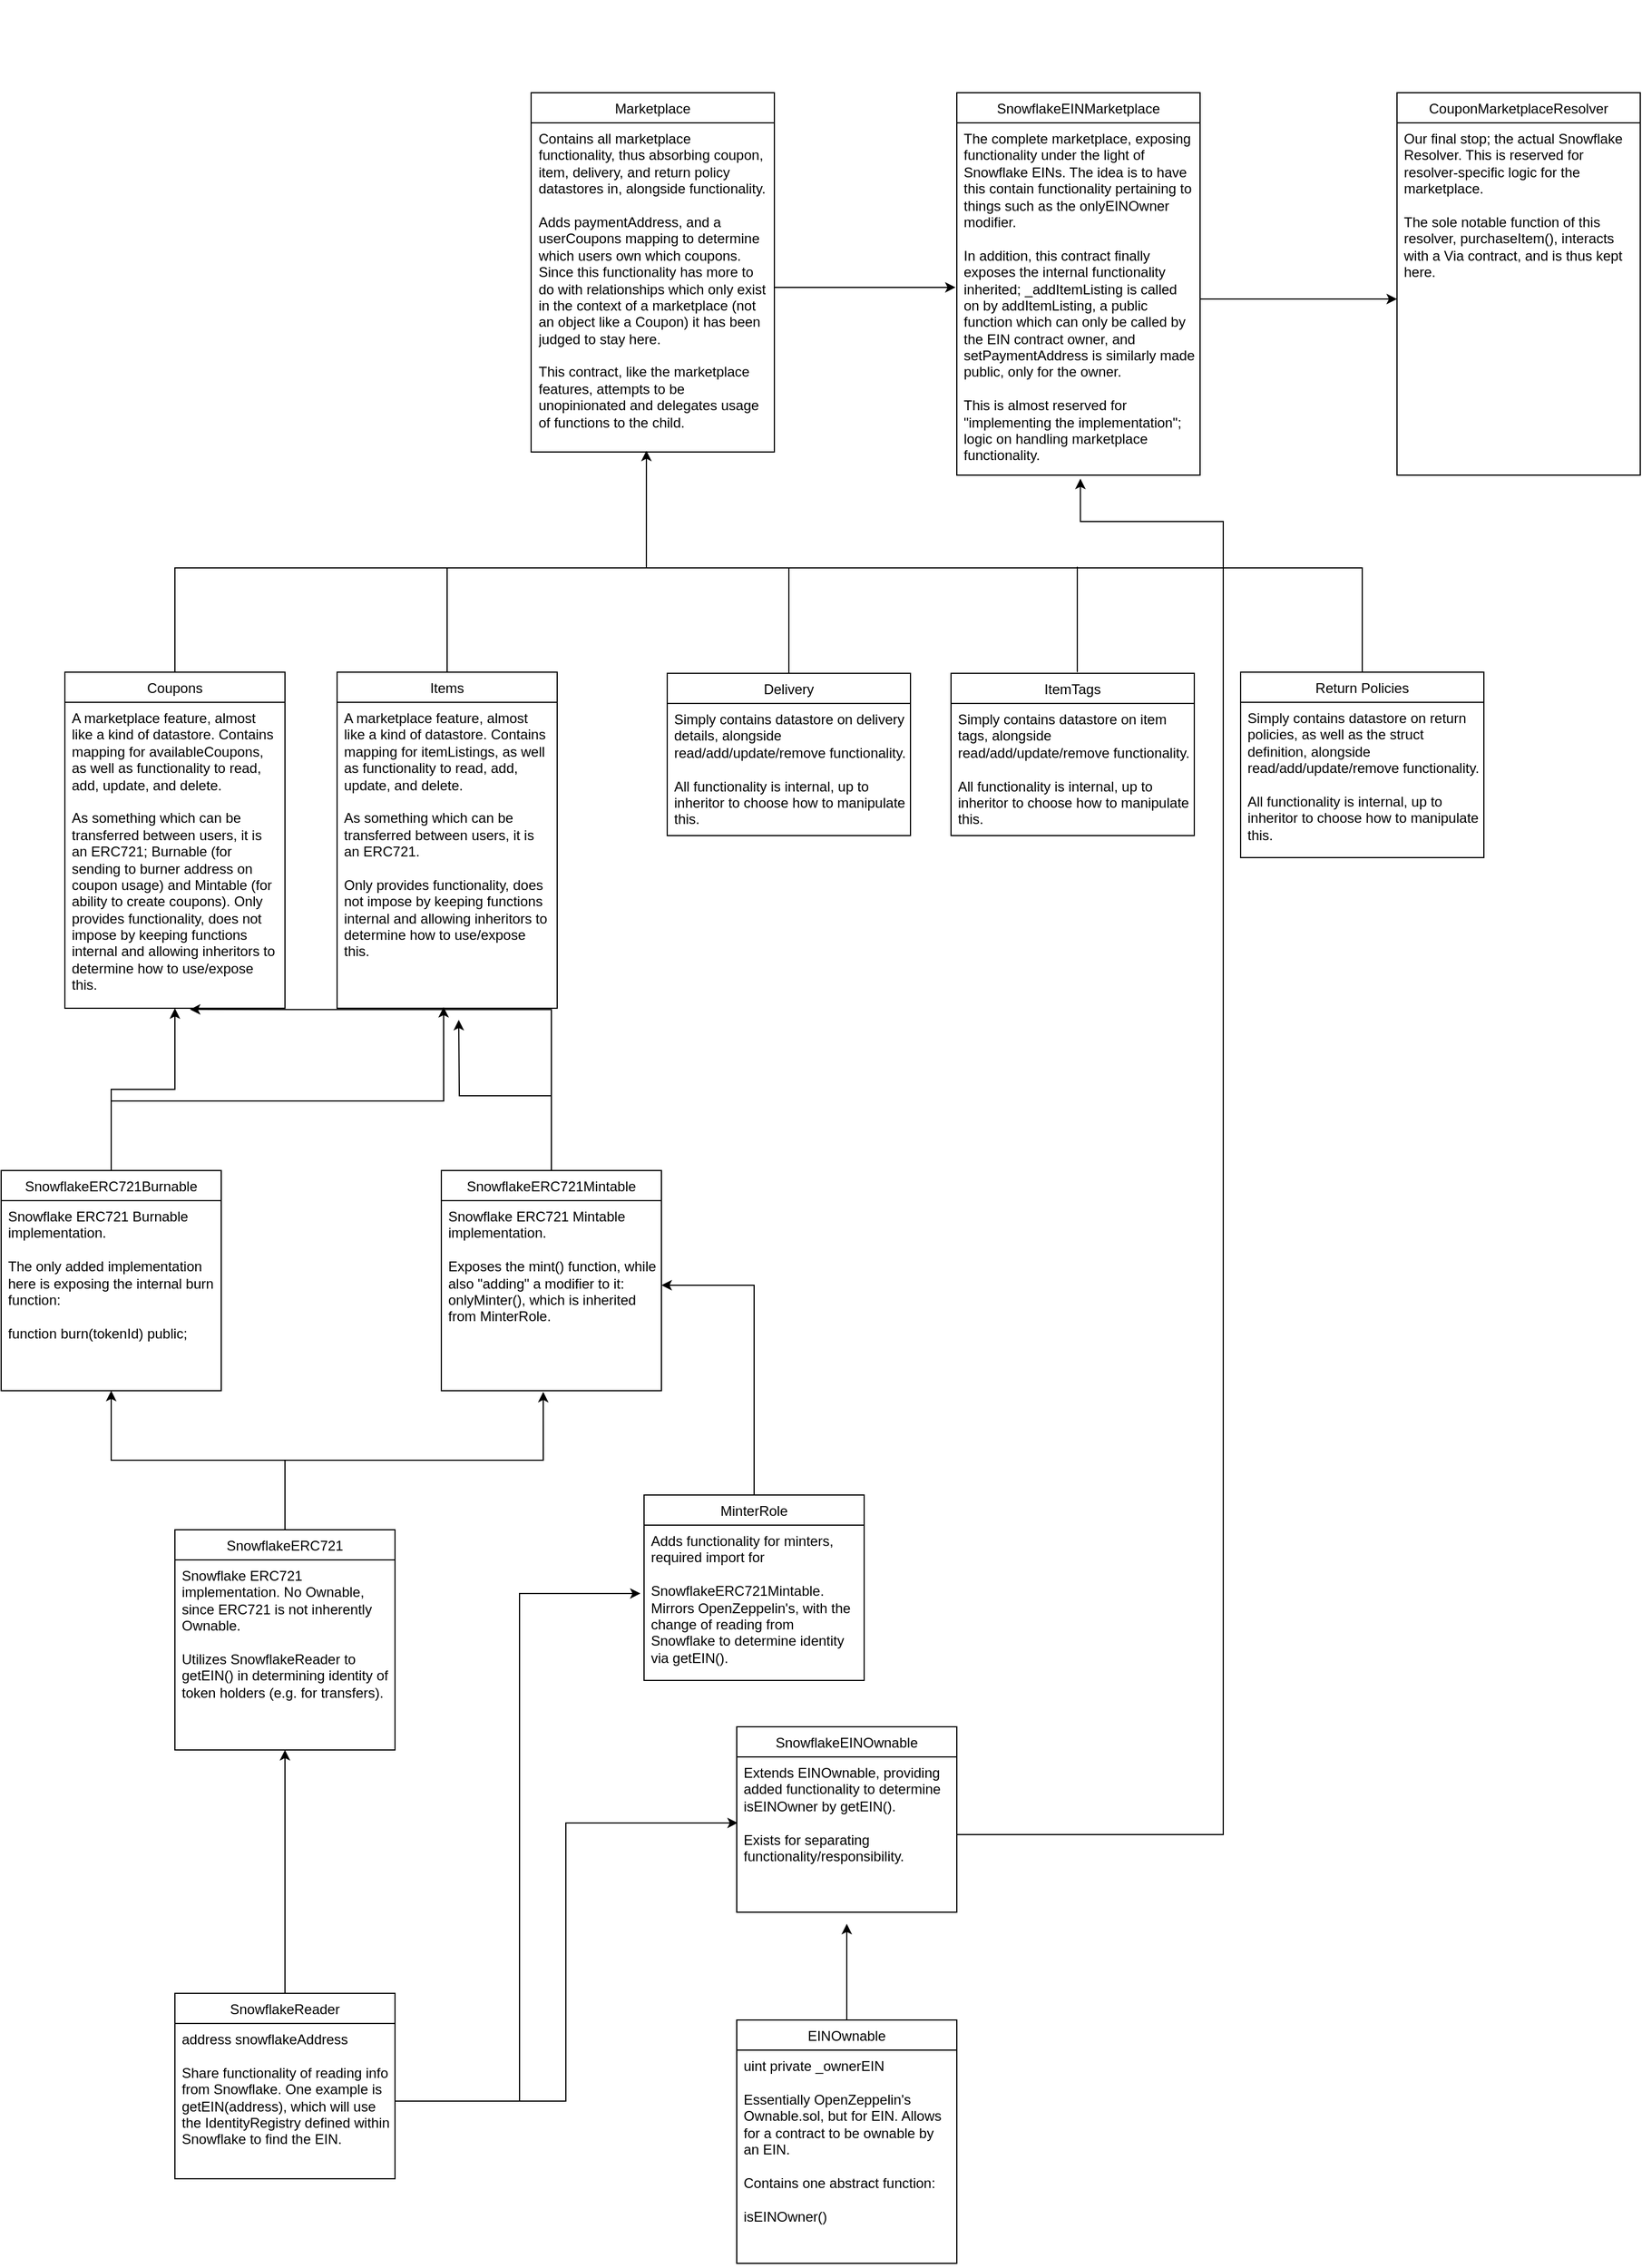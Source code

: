 <mxfile version="10.5.4" type="device"><diagram id="VbwmpeJzyB02Lw9toE4M" name="Page-1"><mxGraphModel dx="2215" dy="1307" grid="1" gridSize="10" guides="1" tooltips="1" connect="1" arrows="1" fold="1" page="1" pageScale="1" pageWidth="3200" pageHeight="2000" math="0" shadow="0"><root><mxCell id="0"/><mxCell id="1" parent="0"/><mxCell id="uWip6Y0P3YX3uheptB1s-40" style="edgeStyle=orthogonalEdgeStyle;rounded=0;orthogonalLoop=1;jettySize=auto;html=1;entryX=0.5;entryY=1;entryDx=0;entryDy=0;" edge="1" parent="1" source="ikINOjO4403HQZoZSKSY-11" target="uWip6Y0P3YX3uheptB1s-3"><mxGeometry relative="1" as="geometry"><mxPoint x="255" y="1590" as="targetPoint"/></mxGeometry></mxCell><mxCell id="ikINOjO4403HQZoZSKSY-11" value="SnowflakeReader" style="swimlane;fontStyle=0;childLayout=stackLayout;horizontal=1;startSize=26;fillColor=none;horizontalStack=0;resizeParent=1;resizeParentMax=0;resizeLast=0;collapsible=1;marginBottom=0;" parent="1" vertex="1"><mxGeometry x="175" y="1780" width="190" height="160" as="geometry"/></mxCell><mxCell id="ikINOjO4403HQZoZSKSY-13" value="address snowflakeAddress&#xA;&#xA;Share functionality of reading info from Snowflake. One example is getEIN(address), which will use the IdentityRegistry defined within Snowflake to find the EIN.&#xA;" style="text;strokeColor=none;fillColor=none;align=left;verticalAlign=top;spacingLeft=4;spacingRight=4;overflow=hidden;rotatable=0;points=[[0,0.5],[1,0.5]];portConstraint=eastwest;whiteSpace=wrap;" parent="ikINOjO4403HQZoZSKSY-11" vertex="1"><mxGeometry y="26" width="190" height="134" as="geometry"/></mxCell><mxCell id="uWip6Y0P3YX3uheptB1s-25" style="edgeStyle=orthogonalEdgeStyle;rounded=0;orthogonalLoop=1;jettySize=auto;html=1;" edge="1" parent="1" source="ikINOjO4403HQZoZSKSY-15"><mxGeometry relative="1" as="geometry"><mxPoint x="755" y="1720" as="targetPoint"/></mxGeometry></mxCell><mxCell id="ikINOjO4403HQZoZSKSY-15" value="EINOwnable" style="swimlane;fontStyle=0;childLayout=stackLayout;horizontal=1;startSize=26;fillColor=none;horizontalStack=0;resizeParent=1;resizeParentMax=0;resizeLast=0;collapsible=1;marginBottom=0;" parent="1" vertex="1"><mxGeometry x="660" y="1803" width="190" height="210" as="geometry"/></mxCell><mxCell id="ikINOjO4403HQZoZSKSY-16" value="uint private _ownerEIN&#xA;&#xA;Essentially OpenZeppelin's Ownable.sol, but for EIN. Allows for a contract to be ownable by an EIN. &#xA;&#xA;Contains one abstract function:&#xA;&#xA;isEINOwner()" style="text;strokeColor=none;fillColor=none;align=left;verticalAlign=top;spacingLeft=4;spacingRight=4;overflow=hidden;rotatable=0;points=[[0,0.5],[1,0.5]];portConstraint=eastwest;whiteSpace=wrap;" parent="ikINOjO4403HQZoZSKSY-15" vertex="1"><mxGeometry y="26" width="190" height="184" as="geometry"/></mxCell><mxCell id="ikINOjO4403HQZoZSKSY-17" value="SnowflakeEINOwnable" style="swimlane;fontStyle=0;childLayout=stackLayout;horizontal=1;startSize=26;fillColor=none;horizontalStack=0;resizeParent=1;resizeParentMax=0;resizeLast=0;collapsible=1;marginBottom=0;" parent="1" vertex="1"><mxGeometry x="660" y="1550" width="190" height="160" as="geometry"/></mxCell><mxCell id="ikINOjO4403HQZoZSKSY-18" value="Extends EINOwnable, providing added functionality to determine isEINOwner by getEIN(). &#xA;&#xA;Exists for separating functionality/responsibility. " style="text;strokeColor=none;fillColor=none;align=left;verticalAlign=top;spacingLeft=4;spacingRight=4;overflow=hidden;rotatable=0;points=[[0,0.5],[1,0.5]];portConstraint=eastwest;whiteSpace=wrap;" parent="ikINOjO4403HQZoZSKSY-17" vertex="1"><mxGeometry y="26" width="190" height="134" as="geometry"/></mxCell><mxCell id="uWip6Y0P3YX3uheptB1s-26" style="edgeStyle=orthogonalEdgeStyle;rounded=0;orthogonalLoop=1;jettySize=auto;html=1;entryX=1;entryY=0.445;entryDx=0;entryDy=0;entryPerimeter=0;" edge="1" parent="1" source="uWip6Y0P3YX3uheptB1s-1" target="uWip6Y0P3YX3uheptB1s-8"><mxGeometry relative="1" as="geometry"><mxPoint x="610" y="1170" as="targetPoint"/></mxGeometry></mxCell><mxCell id="uWip6Y0P3YX3uheptB1s-1" value="MinterRole" style="swimlane;fontStyle=0;childLayout=stackLayout;horizontal=1;startSize=26;fillColor=none;horizontalStack=0;resizeParent=1;resizeParentMax=0;resizeLast=0;collapsible=1;marginBottom=0;" vertex="1" parent="1"><mxGeometry x="580" y="1350" width="190" height="160" as="geometry"/></mxCell><mxCell id="uWip6Y0P3YX3uheptB1s-2" value="Adds functionality for minters, required import for &#xA;&#xA;SnowflakeERC721Mintable. Mirrors OpenZeppelin's, with the change of reading from Snowflake to determine identity via getEIN().&#xA;" style="text;strokeColor=none;fillColor=none;align=left;verticalAlign=top;spacingLeft=4;spacingRight=4;overflow=hidden;rotatable=0;points=[[0,0.5],[1,0.5]];portConstraint=eastwest;whiteSpace=wrap;" vertex="1" parent="uWip6Y0P3YX3uheptB1s-1"><mxGeometry y="26" width="190" height="134" as="geometry"/></mxCell><mxCell id="uWip6Y0P3YX3uheptB1s-38" style="edgeStyle=orthogonalEdgeStyle;rounded=0;orthogonalLoop=1;jettySize=auto;html=1;entryX=0.5;entryY=1;entryDx=0;entryDy=0;" edge="1" parent="1" source="uWip6Y0P3YX3uheptB1s-3" target="uWip6Y0P3YX3uheptB1s-5"><mxGeometry relative="1" as="geometry"/></mxCell><mxCell id="uWip6Y0P3YX3uheptB1s-39" style="edgeStyle=orthogonalEdgeStyle;rounded=0;orthogonalLoop=1;jettySize=auto;html=1;entryX=0.463;entryY=1.006;entryDx=0;entryDy=0;entryPerimeter=0;" edge="1" parent="1" source="uWip6Y0P3YX3uheptB1s-3" target="uWip6Y0P3YX3uheptB1s-8"><mxGeometry relative="1" as="geometry"/></mxCell><mxCell id="uWip6Y0P3YX3uheptB1s-3" value="SnowflakeERC721" style="swimlane;fontStyle=0;childLayout=stackLayout;horizontal=1;startSize=26;fillColor=none;horizontalStack=0;resizeParent=1;resizeParentMax=0;resizeLast=0;collapsible=1;marginBottom=0;" vertex="1" parent="1"><mxGeometry x="175" y="1380" width="190" height="190" as="geometry"/></mxCell><mxCell id="uWip6Y0P3YX3uheptB1s-4" value="Snowflake ERC721 implementation. No Ownable, since ERC721 is not inherently Ownable.&#xA;&#xA;Utilizes SnowflakeReader to getEIN() in determining identity of token holders (e.g. for transfers)." style="text;strokeColor=none;fillColor=none;align=left;verticalAlign=top;spacingLeft=4;spacingRight=4;overflow=hidden;rotatable=0;points=[[0,0.5],[1,0.5]];portConstraint=eastwest;whiteSpace=wrap;" vertex="1" parent="uWip6Y0P3YX3uheptB1s-3"><mxGeometry y="26" width="190" height="164" as="geometry"/></mxCell><mxCell id="uWip6Y0P3YX3uheptB1s-34" style="edgeStyle=orthogonalEdgeStyle;rounded=0;orthogonalLoop=1;jettySize=auto;html=1;entryX=0.5;entryY=1;entryDx=0;entryDy=0;" edge="1" parent="1" source="uWip6Y0P3YX3uheptB1s-5" target="uWip6Y0P3YX3uheptB1s-9"><mxGeometry relative="1" as="geometry"/></mxCell><mxCell id="uWip6Y0P3YX3uheptB1s-35" style="edgeStyle=orthogonalEdgeStyle;rounded=0;orthogonalLoop=1;jettySize=auto;html=1;entryX=0.484;entryY=0.996;entryDx=0;entryDy=0;entryPerimeter=0;" edge="1" parent="1" source="uWip6Y0P3YX3uheptB1s-5" target="uWip6Y0P3YX3uheptB1s-12"><mxGeometry relative="1" as="geometry"><Array as="points"><mxPoint x="120" y="1010"/><mxPoint x="407" y="1010"/></Array></mxGeometry></mxCell><mxCell id="uWip6Y0P3YX3uheptB1s-5" value="SnowflakeERC721Burnable" style="swimlane;fontStyle=0;childLayout=stackLayout;horizontal=1;startSize=26;fillColor=none;horizontalStack=0;resizeParent=1;resizeParentMax=0;resizeLast=0;collapsible=1;marginBottom=0;" vertex="1" parent="1"><mxGeometry x="25" y="1070" width="190" height="190" as="geometry"/></mxCell><mxCell id="uWip6Y0P3YX3uheptB1s-6" value="Snowflake ERC721 Burnable implementation. &#xA;&#xA;The only added implementation here is exposing the internal burn function:&#xA;&#xA;function burn(tokenId) public;" style="text;strokeColor=none;fillColor=none;align=left;verticalAlign=top;spacingLeft=4;spacingRight=4;overflow=hidden;rotatable=0;points=[[0,0.5],[1,0.5]];portConstraint=eastwest;whiteSpace=wrap;" vertex="1" parent="uWip6Y0P3YX3uheptB1s-5"><mxGeometry y="26" width="190" height="164" as="geometry"/></mxCell><mxCell id="uWip6Y0P3YX3uheptB1s-36" style="edgeStyle=orthogonalEdgeStyle;rounded=0;orthogonalLoop=1;jettySize=auto;html=1;entryX=0.568;entryY=1.004;entryDx=0;entryDy=0;entryPerimeter=0;" edge="1" parent="1" source="uWip6Y0P3YX3uheptB1s-7" target="uWip6Y0P3YX3uheptB1s-10"><mxGeometry relative="1" as="geometry"/></mxCell><mxCell id="uWip6Y0P3YX3uheptB1s-37" style="edgeStyle=orthogonalEdgeStyle;rounded=0;orthogonalLoop=1;jettySize=auto;html=1;" edge="1" parent="1" source="uWip6Y0P3YX3uheptB1s-7"><mxGeometry relative="1" as="geometry"><mxPoint x="420" y="940" as="targetPoint"/></mxGeometry></mxCell><mxCell id="uWip6Y0P3YX3uheptB1s-7" value="SnowflakeERC721Mintable" style="swimlane;fontStyle=0;childLayout=stackLayout;horizontal=1;startSize=26;fillColor=none;horizontalStack=0;resizeParent=1;resizeParentMax=0;resizeLast=0;collapsible=1;marginBottom=0;" vertex="1" parent="1"><mxGeometry x="405" y="1070" width="190" height="190" as="geometry"/></mxCell><mxCell id="uWip6Y0P3YX3uheptB1s-8" value="Snowflake ERC721 Mintable implementation. &#xA;&#xA;Exposes the mint() function, while also &quot;adding&quot; a modifier to it: onlyMinter(), which is inherited from MinterRole. " style="text;strokeColor=none;fillColor=none;align=left;verticalAlign=top;spacingLeft=4;spacingRight=4;overflow=hidden;rotatable=0;points=[[0,0.5],[1,0.5]];portConstraint=eastwest;whiteSpace=wrap;" vertex="1" parent="uWip6Y0P3YX3uheptB1s-7"><mxGeometry y="26" width="190" height="164" as="geometry"/></mxCell><mxCell id="uWip6Y0P3YX3uheptB1s-44" style="edgeStyle=orthogonalEdgeStyle;rounded=0;orthogonalLoop=1;jettySize=auto;html=1;entryX=0.474;entryY=0.996;entryDx=0;entryDy=0;entryPerimeter=0;" edge="1" parent="1" source="uWip6Y0P3YX3uheptB1s-9" target="uWip6Y0P3YX3uheptB1s-20"><mxGeometry relative="1" as="geometry"><Array as="points"><mxPoint x="175" y="550"/><mxPoint x="582" y="550"/></Array></mxGeometry></mxCell><mxCell id="uWip6Y0P3YX3uheptB1s-9" value="Coupons" style="swimlane;fontStyle=0;childLayout=stackLayout;horizontal=1;startSize=26;fillColor=none;horizontalStack=0;resizeParent=1;resizeParentMax=0;resizeLast=0;collapsible=1;marginBottom=0;" vertex="1" parent="1"><mxGeometry x="80" y="640" width="190" height="290" as="geometry"/></mxCell><mxCell id="uWip6Y0P3YX3uheptB1s-10" value="A marketplace feature, almost like a kind of datastore. Contains mapping for availableCoupons, as well as functionality to read, add, update, and delete.&#xA;&#xA;As something which can be transferred between users, it is an ERC721; Burnable (for sending to burner address on coupon usage) and Mintable (for ability to create coupons). Only provides functionality, does not impose by keeping functions internal and allowing inheritors to determine how to use/expose this." style="text;strokeColor=none;fillColor=none;align=left;verticalAlign=top;spacingLeft=4;spacingRight=4;overflow=hidden;rotatable=0;points=[[0,0.5],[1,0.5]];portConstraint=eastwest;whiteSpace=wrap;" vertex="1" parent="uWip6Y0P3YX3uheptB1s-9"><mxGeometry y="26" width="190" height="264" as="geometry"/></mxCell><mxCell id="uWip6Y0P3YX3uheptB1s-11" value="Items" style="swimlane;fontStyle=0;childLayout=stackLayout;horizontal=1;startSize=26;fillColor=none;horizontalStack=0;resizeParent=1;resizeParentMax=0;resizeLast=0;collapsible=1;marginBottom=0;" vertex="1" parent="1"><mxGeometry x="315" y="640" width="190" height="290" as="geometry"/></mxCell><mxCell id="uWip6Y0P3YX3uheptB1s-12" value="A marketplace feature, almost like a kind of datastore. Contains mapping for itemListings, as well as functionality to read, add, update, and delete.&#xA;&#xA;As something which can be transferred between users, it is an ERC721.&#xA;&#xA;Only provides functionality, does not impose by keeping functions internal and allowing inheritors to determine how to use/expose this." style="text;strokeColor=none;fillColor=none;align=left;verticalAlign=top;spacingLeft=4;spacingRight=4;overflow=hidden;rotatable=0;points=[[0,0.5],[1,0.5]];portConstraint=eastwest;whiteSpace=wrap;" vertex="1" parent="uWip6Y0P3YX3uheptB1s-11"><mxGeometry y="26" width="190" height="264" as="geometry"/></mxCell><mxCell id="uWip6Y0P3YX3uheptB1s-13" value="Delivery" style="swimlane;fontStyle=0;childLayout=stackLayout;horizontal=1;startSize=26;fillColor=none;horizontalStack=0;resizeParent=1;resizeParentMax=0;resizeLast=0;collapsible=1;marginBottom=0;" vertex="1" parent="1"><mxGeometry x="600" y="641" width="210" height="140" as="geometry"/></mxCell><mxCell id="uWip6Y0P3YX3uheptB1s-14" value="Simply contains datastore on delivery details, alongside read/add/update/remove functionality. &#xA;&#xA;All functionality is internal, up to inheritor to choose how to manipulate this." style="text;strokeColor=none;fillColor=none;align=left;verticalAlign=top;spacingLeft=4;spacingRight=4;overflow=hidden;rotatable=0;points=[[0,0.5],[1,0.5]];portConstraint=eastwest;whiteSpace=wrap;" vertex="1" parent="uWip6Y0P3YX3uheptB1s-13"><mxGeometry y="26" width="210" height="114" as="geometry"/></mxCell><mxCell id="uWip6Y0P3YX3uheptB1s-15" value="ItemTags" style="swimlane;fontStyle=0;childLayout=stackLayout;horizontal=1;startSize=26;fillColor=none;horizontalStack=0;resizeParent=1;resizeParentMax=0;resizeLast=0;collapsible=1;marginBottom=0;" vertex="1" parent="1"><mxGeometry x="845" y="641" width="210" height="140" as="geometry"/></mxCell><mxCell id="uWip6Y0P3YX3uheptB1s-16" value="Simply contains datastore on item tags, alongside read/add/update/remove functionality. &#xA;&#xA;All functionality is internal, up to inheritor to choose how to manipulate this." style="text;strokeColor=none;fillColor=none;align=left;verticalAlign=top;spacingLeft=4;spacingRight=4;overflow=hidden;rotatable=0;points=[[0,0.5],[1,0.5]];portConstraint=eastwest;whiteSpace=wrap;" vertex="1" parent="uWip6Y0P3YX3uheptB1s-15"><mxGeometry y="26" width="210" height="114" as="geometry"/></mxCell><mxCell id="uWip6Y0P3YX3uheptB1s-17" value="Return Policies" style="swimlane;fontStyle=0;childLayout=stackLayout;horizontal=1;startSize=26;fillColor=none;horizontalStack=0;resizeParent=1;resizeParentMax=0;resizeLast=0;collapsible=1;marginBottom=0;" vertex="1" parent="1"><mxGeometry x="1095" y="640" width="210" height="160" as="geometry"/></mxCell><mxCell id="uWip6Y0P3YX3uheptB1s-18" value="Simply contains datastore on return policies, as well as the struct definition, alongside read/add/update/remove functionality. &#xA;&#xA;All functionality is internal, up to inheritor to choose how to manipulate this." style="text;strokeColor=none;fillColor=none;align=left;verticalAlign=top;spacingLeft=4;spacingRight=4;overflow=hidden;rotatable=0;points=[[0,0.5],[1,0.5]];portConstraint=eastwest;whiteSpace=wrap;" vertex="1" parent="uWip6Y0P3YX3uheptB1s-17"><mxGeometry y="26" width="210" height="134" as="geometry"/></mxCell><mxCell id="uWip6Y0P3YX3uheptB1s-19" value="Marketplace" style="swimlane;fontStyle=0;childLayout=stackLayout;horizontal=1;startSize=26;fillColor=none;horizontalStack=0;resizeParent=1;resizeParentMax=0;resizeLast=0;collapsible=1;marginBottom=0;" vertex="1" parent="1"><mxGeometry x="482.5" y="140" width="210" height="310" as="geometry"/></mxCell><mxCell id="uWip6Y0P3YX3uheptB1s-20" value="Contains all marketplace functionality, thus absorbing coupon, item, delivery, and return policy datastores in, alongside functionality.&#xA;&#xA;Adds paymentAddress, and a userCoupons mapping to determine which users own which coupons. Since this functionality has more to do with relationships which only exist in the context of a marketplace (not an object like a Coupon) it has been judged to stay here. &#xA;&#xA;This contract, like the marketplace features, attempts to be unopinionated and delegates usage of functions to the child." style="text;strokeColor=none;fillColor=none;align=left;verticalAlign=top;spacingLeft=4;spacingRight=4;overflow=hidden;rotatable=0;points=[[0,0.5],[1,0.5]];portConstraint=eastwest;whiteSpace=wrap;" vertex="1" parent="uWip6Y0P3YX3uheptB1s-19"><mxGeometry y="26" width="210" height="284" as="geometry"/></mxCell><mxCell id="uWip6Y0P3YX3uheptB1s-21" value="SnowflakeEINMarketplace" style="swimlane;fontStyle=0;childLayout=stackLayout;horizontal=1;startSize=26;fillColor=none;horizontalStack=0;resizeParent=1;resizeParentMax=0;resizeLast=0;collapsible=1;marginBottom=0;" vertex="1" parent="1"><mxGeometry x="850" y="140" width="210" height="330" as="geometry"/></mxCell><mxCell id="uWip6Y0P3YX3uheptB1s-22" value="The complete marketplace, exposing functionality under the light of Snowflake EINs. The idea is to have this contain functionality pertaining to things such as the onlyEINOwner modifier.&#xA;&#xA;In addition, this contract finally exposes the internal functionality inherited; _addItemListing is called on by addItemListing, a public function which can only be called by the EIN contract owner, and setPaymentAddress is similarly made public, only for the owner. &#xA;&#xA;This is almost reserved for &quot;implementing the implementation&quot;; logic on handling marketplace functionality." style="text;strokeColor=none;fillColor=none;align=left;verticalAlign=top;spacingLeft=4;spacingRight=4;overflow=hidden;rotatable=0;points=[[0,0.5],[1,0.5]];portConstraint=eastwest;whiteSpace=wrap;" vertex="1" parent="uWip6Y0P3YX3uheptB1s-21"><mxGeometry y="26" width="210" height="304" as="geometry"/></mxCell><mxCell id="uWip6Y0P3YX3uheptB1s-23" value="CouponMarketplaceResolver" style="swimlane;fontStyle=0;childLayout=stackLayout;horizontal=1;startSize=26;fillColor=none;horizontalStack=0;resizeParent=1;resizeParentMax=0;resizeLast=0;collapsible=1;marginBottom=0;" vertex="1" parent="1"><mxGeometry x="1230" y="140" width="210" height="330" as="geometry"/></mxCell><mxCell id="uWip6Y0P3YX3uheptB1s-24" value="Our final stop; the actual Snowflake Resolver. This is reserved for resolver-specific logic for the marketplace. &#xA;&#xA;The sole notable function of this resolver, purchaseItem(), interacts with a Via contract, and is thus kept here." style="text;strokeColor=none;fillColor=none;align=left;verticalAlign=top;spacingLeft=4;spacingRight=4;overflow=hidden;rotatable=0;points=[[0,0.5],[1,0.5]];portConstraint=eastwest;whiteSpace=wrap;" vertex="1" parent="uWip6Y0P3YX3uheptB1s-23"><mxGeometry y="26" width="210" height="304" as="geometry"/></mxCell><mxCell id="uWip6Y0P3YX3uheptB1s-42" style="edgeStyle=orthogonalEdgeStyle;rounded=0;orthogonalLoop=1;jettySize=auto;html=1;entryX=-0.016;entryY=0.44;entryDx=0;entryDy=0;entryPerimeter=0;" edge="1" parent="1" source="ikINOjO4403HQZoZSKSY-13" target="uWip6Y0P3YX3uheptB1s-2"><mxGeometry relative="1" as="geometry"/></mxCell><mxCell id="uWip6Y0P3YX3uheptB1s-43" style="edgeStyle=orthogonalEdgeStyle;rounded=0;orthogonalLoop=1;jettySize=auto;html=1;entryX=0.005;entryY=0.425;entryDx=0;entryDy=0;entryPerimeter=0;" edge="1" parent="1" source="ikINOjO4403HQZoZSKSY-13" target="ikINOjO4403HQZoZSKSY-18"><mxGeometry relative="1" as="geometry"/></mxCell><mxCell id="uWip6Y0P3YX3uheptB1s-49" value="" style="endArrow=none;html=1;exitX=0.5;exitY=0;exitDx=0;exitDy=0;" edge="1" parent="1" source="uWip6Y0P3YX3uheptB1s-11"><mxGeometry width="50" height="50" relative="1" as="geometry"><mxPoint x="380" y="620" as="sourcePoint"/><mxPoint x="410" y="550" as="targetPoint"/></mxGeometry></mxCell><mxCell id="uWip6Y0P3YX3uheptB1s-50" value="" style="endArrow=none;html=1;exitX=0.5;exitY=0;exitDx=0;exitDy=0;rounded=0;" edge="1" parent="1" source="uWip6Y0P3YX3uheptB1s-17"><mxGeometry width="50" height="50" relative="1" as="geometry"><mxPoint x="1160" y="630" as="sourcePoint"/><mxPoint x="580" y="550" as="targetPoint"/><Array as="points"><mxPoint x="1200" y="550"/><mxPoint x="890" y="550"/></Array></mxGeometry></mxCell><mxCell id="uWip6Y0P3YX3uheptB1s-51" value="" style="endArrow=none;html=1;exitX=0.5;exitY=0;exitDx=0;exitDy=0;" edge="1" parent="1" source="uWip6Y0P3YX3uheptB1s-13"><mxGeometry width="50" height="50" relative="1" as="geometry"><mxPoint x="690" y="630" as="sourcePoint"/><mxPoint x="705" y="550" as="targetPoint"/></mxGeometry></mxCell><mxCell id="uWip6Y0P3YX3uheptB1s-52" value="" style="endArrow=none;html=1;exitX=0.5;exitY=0;exitDx=0;exitDy=0;" edge="1" parent="1"><mxGeometry width="50" height="50" relative="1" as="geometry"><mxPoint x="954" y="640" as="sourcePoint"/><mxPoint x="954" y="549" as="targetPoint"/></mxGeometry></mxCell><mxCell id="uWip6Y0P3YX3uheptB1s-54" style="edgeStyle=orthogonalEdgeStyle;rounded=0;orthogonalLoop=1;jettySize=auto;html=1;entryX=-0.005;entryY=0.467;entryDx=0;entryDy=0;entryPerimeter=0;" edge="1" parent="1" source="uWip6Y0P3YX3uheptB1s-20" target="uWip6Y0P3YX3uheptB1s-22"><mxGeometry relative="1" as="geometry"/></mxCell><mxCell id="uWip6Y0P3YX3uheptB1s-55" style="edgeStyle=orthogonalEdgeStyle;rounded=0;orthogonalLoop=1;jettySize=auto;html=1;entryX=0;entryY=0.5;entryDx=0;entryDy=0;" edge="1" parent="1" source="uWip6Y0P3YX3uheptB1s-22" target="uWip6Y0P3YX3uheptB1s-24"><mxGeometry relative="1" as="geometry"><mxPoint x="1220" y="318" as="targetPoint"/></mxGeometry></mxCell><mxCell id="uWip6Y0P3YX3uheptB1s-56" style="edgeStyle=orthogonalEdgeStyle;rounded=0;orthogonalLoop=1;jettySize=auto;html=1;entryX=0.508;entryY=1.01;entryDx=0;entryDy=0;entryPerimeter=0;" edge="1" parent="1" source="ikINOjO4403HQZoZSKSY-18" target="uWip6Y0P3YX3uheptB1s-22"><mxGeometry relative="1" as="geometry"><mxPoint x="1010" y="920" as="targetPoint"/><Array as="points"><mxPoint x="1080" y="1643"/><mxPoint x="1080" y="510"/><mxPoint x="957" y="510"/></Array></mxGeometry></mxCell><mxCell id="uWip6Y0P3YX3uheptB1s-57" value="" style="shape=image;html=1;verticalAlign=top;verticalLabelPosition=bottom;labelBackgroundColor=#ffffff;imageAspect=0;aspect=fixed;image=https://cdn4.iconfinder.com/data/icons/weather-29/256/snowflake-128.png" vertex="1" parent="1"><mxGeometry x="1301" y="60" width="68" height="68" as="geometry"/></mxCell></root></mxGraphModel></diagram></mxfile>
